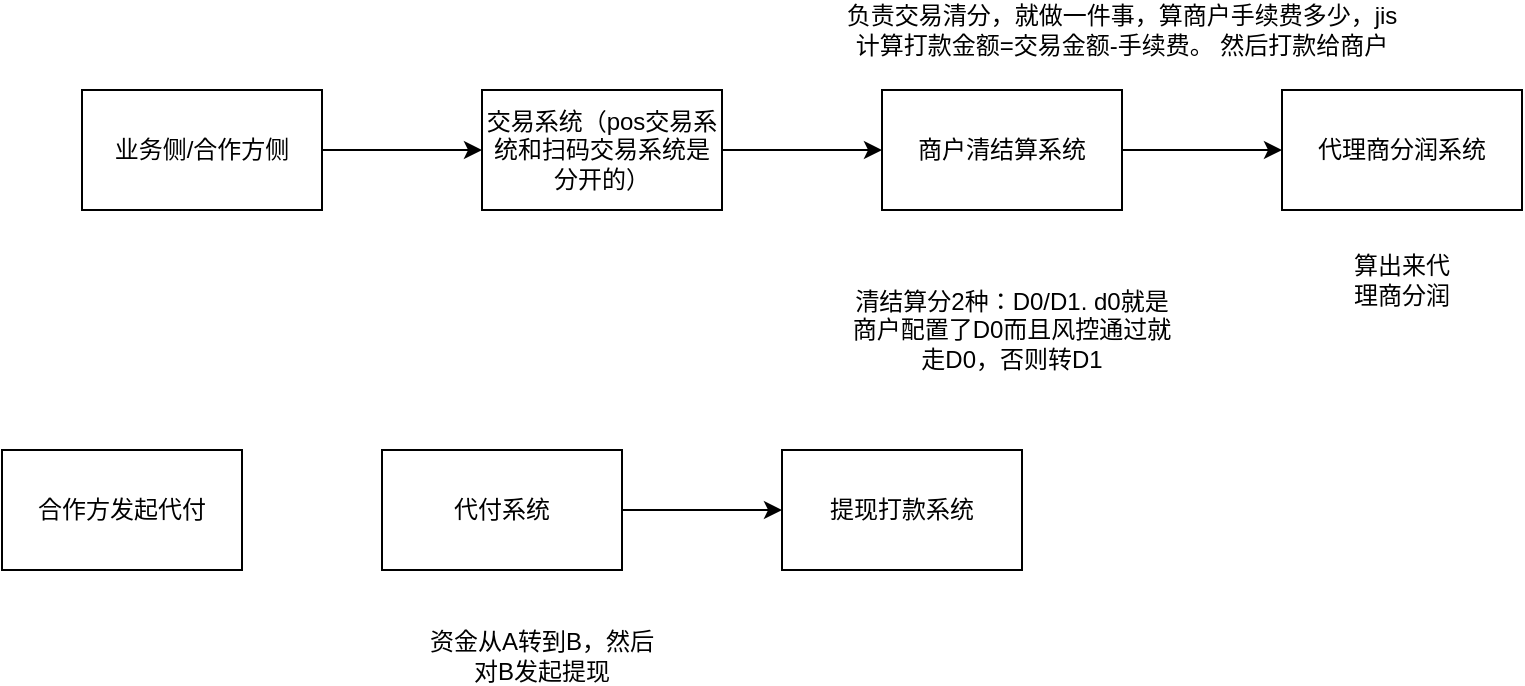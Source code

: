 <mxfile version="21.1.5" type="github">
  <diagram name="第 1 页" id="tJ2cZZhzwSiRv1uxZi0t">
    <mxGraphModel dx="1461" dy="743" grid="1" gridSize="10" guides="1" tooltips="1" connect="1" arrows="1" fold="1" page="1" pageScale="1" pageWidth="827" pageHeight="1169" math="0" shadow="0">
      <root>
        <mxCell id="0" />
        <mxCell id="1" parent="0" />
        <mxCell id="jCMWEjOaBhbwBYigm89Z-2" value="" style="edgeStyle=orthogonalEdgeStyle;rounded=0;orthogonalLoop=1;jettySize=auto;html=1;" edge="1" parent="1" source="OzVoqJx9kRrpjT8EmI1z-1" target="jCMWEjOaBhbwBYigm89Z-1">
          <mxGeometry relative="1" as="geometry" />
        </mxCell>
        <mxCell id="OzVoqJx9kRrpjT8EmI1z-1" value="业务侧/合作方侧" style="rounded=0;whiteSpace=wrap;html=1;" parent="1" vertex="1">
          <mxGeometry x="60" y="290" width="120" height="60" as="geometry" />
        </mxCell>
        <mxCell id="jCMWEjOaBhbwBYigm89Z-4" value="" style="edgeStyle=orthogonalEdgeStyle;rounded=0;orthogonalLoop=1;jettySize=auto;html=1;" edge="1" parent="1" source="jCMWEjOaBhbwBYigm89Z-1" target="jCMWEjOaBhbwBYigm89Z-3">
          <mxGeometry relative="1" as="geometry" />
        </mxCell>
        <mxCell id="jCMWEjOaBhbwBYigm89Z-1" value="交易系统（pos交易系统和扫码交易系统是分开的）" style="rounded=0;whiteSpace=wrap;html=1;" vertex="1" parent="1">
          <mxGeometry x="260" y="290" width="120" height="60" as="geometry" />
        </mxCell>
        <mxCell id="jCMWEjOaBhbwBYigm89Z-6" value="" style="edgeStyle=orthogonalEdgeStyle;rounded=0;orthogonalLoop=1;jettySize=auto;html=1;" edge="1" parent="1" source="jCMWEjOaBhbwBYigm89Z-3" target="jCMWEjOaBhbwBYigm89Z-5">
          <mxGeometry relative="1" as="geometry" />
        </mxCell>
        <mxCell id="jCMWEjOaBhbwBYigm89Z-3" value="商户清结算系统" style="rounded=0;whiteSpace=wrap;html=1;" vertex="1" parent="1">
          <mxGeometry x="460" y="290" width="120" height="60" as="geometry" />
        </mxCell>
        <mxCell id="jCMWEjOaBhbwBYigm89Z-5" value="代理商分润系统" style="rounded=0;whiteSpace=wrap;html=1;" vertex="1" parent="1">
          <mxGeometry x="660" y="290" width="120" height="60" as="geometry" />
        </mxCell>
        <mxCell id="jCMWEjOaBhbwBYigm89Z-7" value="负责交易清分，就做一件事，算商户手续费多少，jis计算打款金额=交易金额-手续费。 然后打款给商户" style="text;html=1;strokeColor=none;fillColor=none;align=center;verticalAlign=middle;whiteSpace=wrap;rounded=0;" vertex="1" parent="1">
          <mxGeometry x="440" y="250" width="280" height="20" as="geometry" />
        </mxCell>
        <mxCell id="jCMWEjOaBhbwBYigm89Z-9" value="算出来代理商分润" style="text;html=1;strokeColor=none;fillColor=none;align=center;verticalAlign=middle;whiteSpace=wrap;rounded=0;" vertex="1" parent="1">
          <mxGeometry x="690" y="370" width="60" height="30" as="geometry" />
        </mxCell>
        <mxCell id="jCMWEjOaBhbwBYigm89Z-12" value="" style="edgeStyle=orthogonalEdgeStyle;rounded=0;orthogonalLoop=1;jettySize=auto;html=1;" edge="1" parent="1" source="jCMWEjOaBhbwBYigm89Z-10" target="jCMWEjOaBhbwBYigm89Z-11">
          <mxGeometry relative="1" as="geometry" />
        </mxCell>
        <mxCell id="jCMWEjOaBhbwBYigm89Z-10" value="代付系统" style="rounded=0;whiteSpace=wrap;html=1;" vertex="1" parent="1">
          <mxGeometry x="210" y="470" width="120" height="60" as="geometry" />
        </mxCell>
        <mxCell id="jCMWEjOaBhbwBYigm89Z-11" value="提现打款系统" style="rounded=0;whiteSpace=wrap;html=1;" vertex="1" parent="1">
          <mxGeometry x="410" y="470" width="120" height="60" as="geometry" />
        </mxCell>
        <mxCell id="jCMWEjOaBhbwBYigm89Z-13" value="合作方发起代付" style="rounded=0;whiteSpace=wrap;html=1;" vertex="1" parent="1">
          <mxGeometry x="20" y="470" width="120" height="60" as="geometry" />
        </mxCell>
        <mxCell id="jCMWEjOaBhbwBYigm89Z-14" value="资金从A转到B，然后对B发起提现" style="text;html=1;strokeColor=none;fillColor=none;align=center;verticalAlign=middle;whiteSpace=wrap;rounded=0;" vertex="1" parent="1">
          <mxGeometry x="230" y="560" width="120" height="25" as="geometry" />
        </mxCell>
        <mxCell id="jCMWEjOaBhbwBYigm89Z-16" value="清结算分2种：D0/D1. d0就是商户配置了D0而且风控通过就走D0，否则转D1" style="text;html=1;strokeColor=none;fillColor=none;align=center;verticalAlign=middle;whiteSpace=wrap;rounded=0;" vertex="1" parent="1">
          <mxGeometry x="440" y="400" width="170" height="20" as="geometry" />
        </mxCell>
      </root>
    </mxGraphModel>
  </diagram>
</mxfile>

